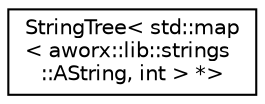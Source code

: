 digraph "Graphical Class Hierarchy"
{
  edge [fontname="Helvetica",fontsize="10",labelfontname="Helvetica",labelfontsize="10"];
  node [fontname="Helvetica",fontsize="10",shape=record];
  rankdir="LR";
  Node0 [label="StringTree\< std::map\l\< aworx::lib::strings\l::AString, int \> *\>",height=0.2,width=0.4,color="black", fillcolor="white", style="filled",URL="$classaworx_1_1lib_1_1util_1_1StringTree.html"];
}
